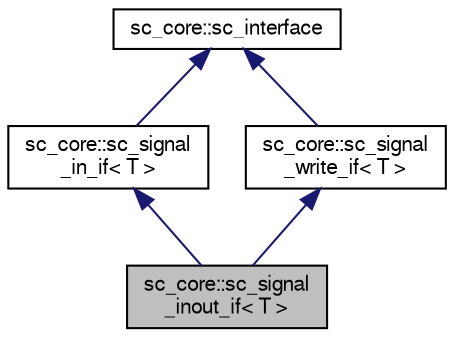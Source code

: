 digraph "sc_core::sc_signal_inout_if&lt; T &gt;"
{
  edge [fontname="FreeSans",fontsize="10",labelfontname="FreeSans",labelfontsize="10"];
  node [fontname="FreeSans",fontsize="10",shape=record];
  Node10 [label="sc_core::sc_signal\l_inout_if\< T \>",height=0.2,width=0.4,color="black", fillcolor="grey75", style="filled", fontcolor="black"];
  Node11 -> Node10 [dir="back",color="midnightblue",fontsize="10",style="solid",fontname="FreeSans"];
  Node11 [label="sc_core::sc_signal\l_in_if\< T \>",height=0.2,width=0.4,color="black", fillcolor="white", style="filled",URL="$a01264.html"];
  Node12 -> Node11 [dir="back",color="midnightblue",fontsize="10",style="solid",fontname="FreeSans"];
  Node12 [label="sc_core::sc_interface",height=0.2,width=0.4,color="black", fillcolor="white", style="filled",URL="$a01196.html"];
  Node13 -> Node10 [dir="back",color="midnightblue",fontsize="10",style="solid",fontname="FreeSans"];
  Node13 [label="sc_core::sc_signal\l_write_if\< T \>",height=0.2,width=0.4,color="black", fillcolor="white", style="filled",URL="$a01276.html"];
  Node12 -> Node13 [dir="back",color="midnightblue",fontsize="10",style="solid",fontname="FreeSans"];
}
